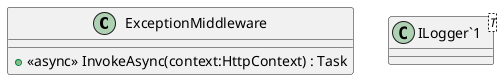 @startuml
class ExceptionMiddleware {
    + <<async>> InvokeAsync(context:HttpContext) : Task
}
class "ILogger`1"<T> {
}
@enduml
